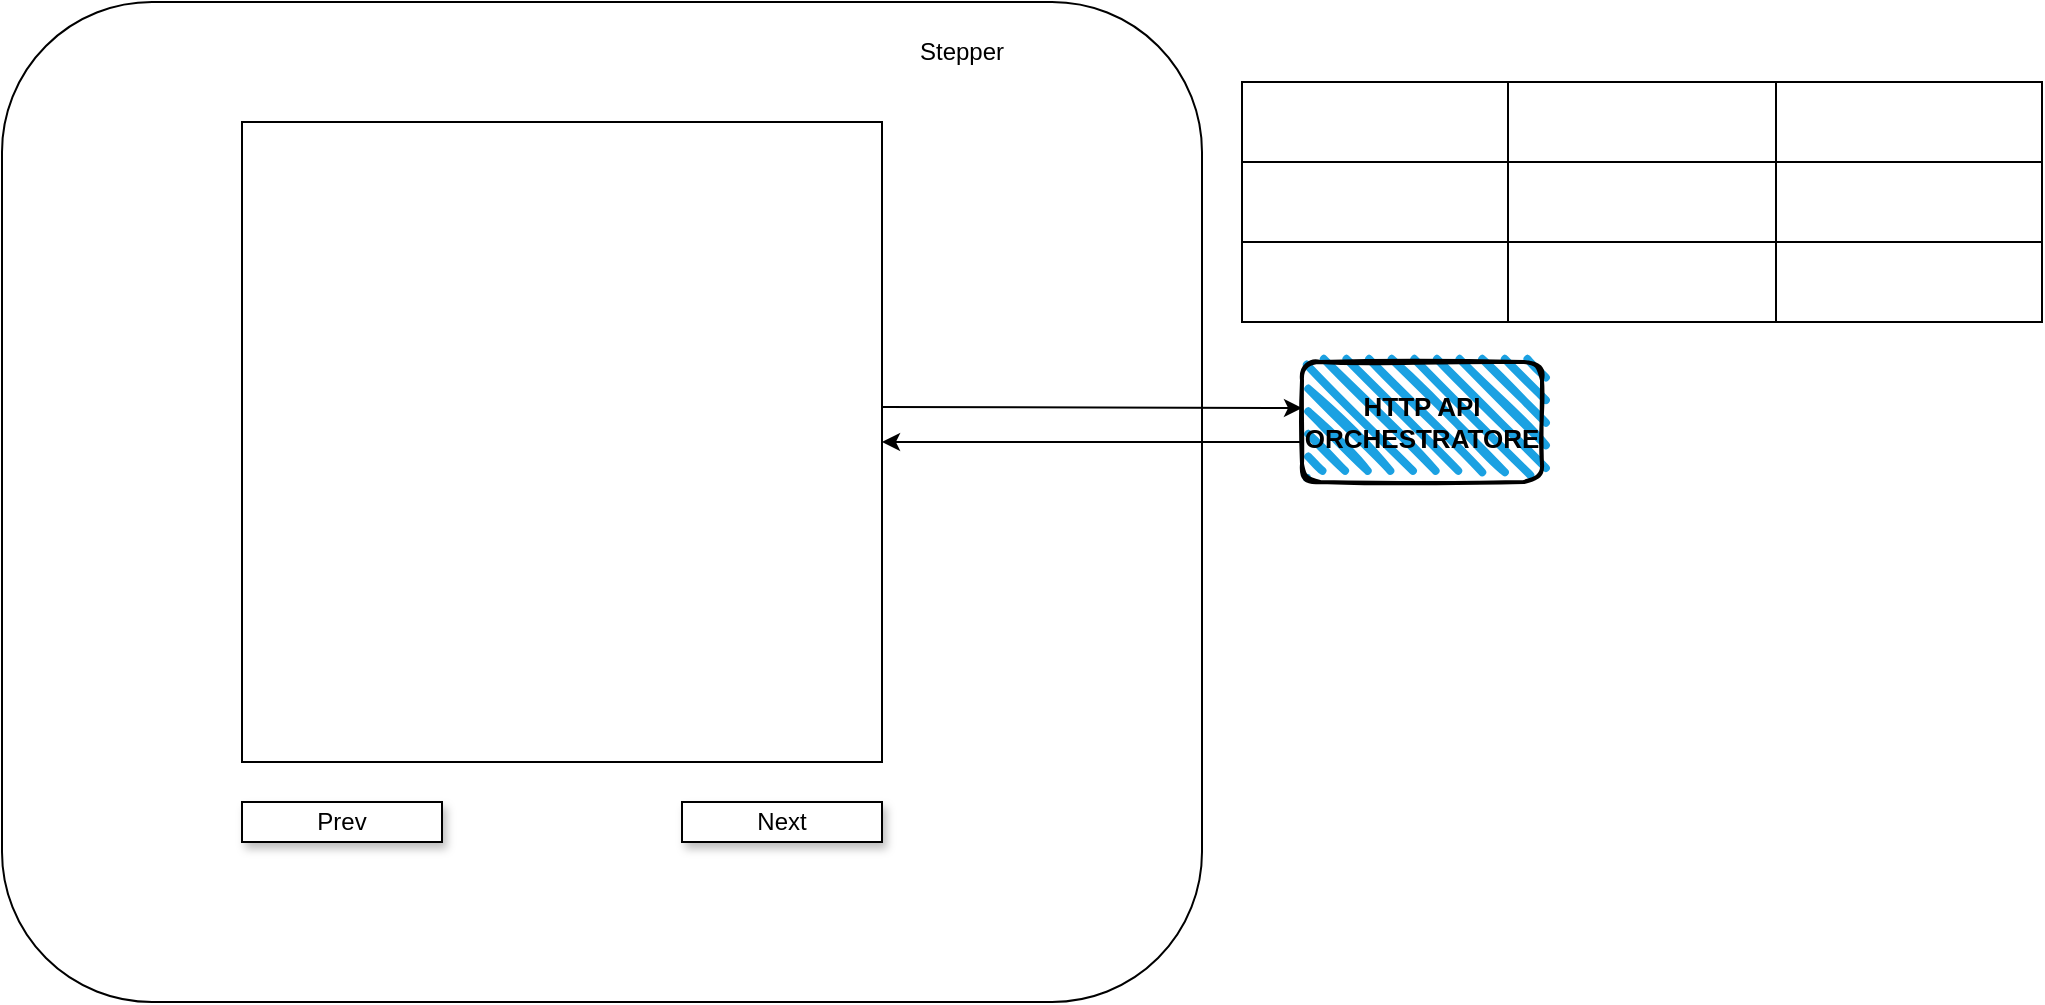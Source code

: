 <mxfile version="24.6.4" type="github">
  <diagram name="Pagina-1" id="C7_9IfkKeF7DStRpIM5F">
    <mxGraphModel dx="1183" dy="864" grid="1" gridSize="10" guides="1" tooltips="1" connect="1" arrows="1" fold="1" page="1" pageScale="1" pageWidth="827" pageHeight="1169" math="0" shadow="0">
      <root>
        <mxCell id="0" />
        <mxCell id="1" parent="0" />
        <mxCell id="YzpoUHX3hyA8Y1LbCeKg-5" value="" style="rounded=1;whiteSpace=wrap;html=1;" vertex="1" parent="1">
          <mxGeometry x="10" width="600" height="500" as="geometry" />
        </mxCell>
        <mxCell id="YzpoUHX3hyA8Y1LbCeKg-3" value="Prev" style="rounded=0;whiteSpace=wrap;html=1;shadow=1;" vertex="1" parent="1">
          <mxGeometry x="130" y="400" width="100" height="20" as="geometry" />
        </mxCell>
        <mxCell id="YzpoUHX3hyA8Y1LbCeKg-4" value="Next" style="rounded=0;whiteSpace=wrap;html=1;shadow=1;" vertex="1" parent="1">
          <mxGeometry x="350" y="400" width="100" height="20" as="geometry" />
        </mxCell>
        <mxCell id="YzpoUHX3hyA8Y1LbCeKg-6" value="Stepper" style="text;html=1;align=center;verticalAlign=middle;whiteSpace=wrap;rounded=0;" vertex="1" parent="1">
          <mxGeometry x="460" y="10" width="60" height="30" as="geometry" />
        </mxCell>
        <mxCell id="YzpoUHX3hyA8Y1LbCeKg-7" value="MFE" style="text;html=1;align=center;verticalAlign=middle;whiteSpace=wrap;rounded=0;" vertex="1" parent="1">
          <mxGeometry x="384" y="70" width="60" height="30" as="geometry" />
        </mxCell>
        <mxCell id="YzpoUHX3hyA8Y1LbCeKg-8" value="" style="endArrow=classic;html=1;rounded=0;" edge="1" parent="1">
          <mxGeometry width="50" height="50" relative="1" as="geometry">
            <mxPoint x="450" y="202.5" as="sourcePoint" />
            <mxPoint x="660" y="203" as="targetPoint" />
          </mxGeometry>
        </mxCell>
        <mxCell id="YzpoUHX3hyA8Y1LbCeKg-1" value="" style="whiteSpace=wrap;html=1;aspect=fixed;" vertex="1" parent="1">
          <mxGeometry x="130" y="60" width="320" height="320" as="geometry" />
        </mxCell>
        <mxCell id="YzpoUHX3hyA8Y1LbCeKg-9" value="" style="endArrow=classic;html=1;rounded=0;entryX=1;entryY=0.5;entryDx=0;entryDy=0;" edge="1" parent="1" target="YzpoUHX3hyA8Y1LbCeKg-1">
          <mxGeometry width="50" height="50" relative="1" as="geometry">
            <mxPoint x="660" y="220" as="sourcePoint" />
            <mxPoint x="670" y="210" as="targetPoint" />
          </mxGeometry>
        </mxCell>
        <mxCell id="YzpoUHX3hyA8Y1LbCeKg-10" value="&lt;b style=&quot;font-size: 13px;&quot;&gt;&lt;font style=&quot;font-size: 13px;&quot;&gt;HTTP API&lt;/font&gt;&lt;/b&gt;&lt;div style=&quot;font-size: 13px;&quot;&gt;&lt;b&gt;&lt;font style=&quot;font-size: 13px;&quot;&gt;ORCHESTRATORE&lt;/font&gt;&lt;/b&gt;&lt;/div&gt;" style="rounded=1;whiteSpace=wrap;html=1;strokeWidth=2;fillWeight=4;hachureGap=8;hachureAngle=45;fillColor=#1ba1e2;sketch=1;" vertex="1" parent="1">
          <mxGeometry x="660" y="180" width="120" height="60" as="geometry" />
        </mxCell>
        <mxCell id="YzpoUHX3hyA8Y1LbCeKg-11" value="" style="shape=table;startSize=0;container=1;collapsible=0;childLayout=tableLayout;fontSize=16;fillColor=default;" vertex="1" parent="1">
          <mxGeometry x="630" y="40" width="400" height="120" as="geometry" />
        </mxCell>
        <mxCell id="YzpoUHX3hyA8Y1LbCeKg-12" value="" style="shape=tableRow;horizontal=0;startSize=0;swimlaneHead=0;swimlaneBody=0;strokeColor=inherit;top=0;left=0;bottom=0;right=0;collapsible=0;dropTarget=0;fillColor=none;points=[[0,0.5],[1,0.5]];portConstraint=eastwest;fontSize=16;" vertex="1" parent="YzpoUHX3hyA8Y1LbCeKg-11">
          <mxGeometry width="400" height="40" as="geometry" />
        </mxCell>
        <mxCell id="YzpoUHX3hyA8Y1LbCeKg-13" value="" style="shape=partialRectangle;html=1;whiteSpace=wrap;connectable=0;strokeColor=inherit;overflow=hidden;fillColor=none;top=0;left=0;bottom=0;right=0;pointerEvents=1;fontSize=16;" vertex="1" parent="YzpoUHX3hyA8Y1LbCeKg-12">
          <mxGeometry width="133" height="40" as="geometry">
            <mxRectangle width="133" height="40" as="alternateBounds" />
          </mxGeometry>
        </mxCell>
        <mxCell id="YzpoUHX3hyA8Y1LbCeKg-14" value="" style="shape=partialRectangle;html=1;whiteSpace=wrap;connectable=0;strokeColor=inherit;overflow=hidden;fillColor=none;top=0;left=0;bottom=0;right=0;pointerEvents=1;fontSize=16;" vertex="1" parent="YzpoUHX3hyA8Y1LbCeKg-12">
          <mxGeometry x="133" width="134" height="40" as="geometry">
            <mxRectangle width="134" height="40" as="alternateBounds" />
          </mxGeometry>
        </mxCell>
        <mxCell id="YzpoUHX3hyA8Y1LbCeKg-15" value="" style="shape=partialRectangle;html=1;whiteSpace=wrap;connectable=0;strokeColor=inherit;overflow=hidden;fillColor=none;top=0;left=0;bottom=0;right=0;pointerEvents=1;fontSize=16;" vertex="1" parent="YzpoUHX3hyA8Y1LbCeKg-12">
          <mxGeometry x="267" width="133" height="40" as="geometry">
            <mxRectangle width="133" height="40" as="alternateBounds" />
          </mxGeometry>
        </mxCell>
        <mxCell id="YzpoUHX3hyA8Y1LbCeKg-16" value="" style="shape=tableRow;horizontal=0;startSize=0;swimlaneHead=0;swimlaneBody=0;strokeColor=inherit;top=0;left=0;bottom=0;right=0;collapsible=0;dropTarget=0;fillColor=none;points=[[0,0.5],[1,0.5]];portConstraint=eastwest;fontSize=16;" vertex="1" parent="YzpoUHX3hyA8Y1LbCeKg-11">
          <mxGeometry y="40" width="400" height="40" as="geometry" />
        </mxCell>
        <mxCell id="YzpoUHX3hyA8Y1LbCeKg-17" value="" style="shape=partialRectangle;html=1;whiteSpace=wrap;connectable=0;strokeColor=inherit;overflow=hidden;fillColor=none;top=0;left=0;bottom=0;right=0;pointerEvents=1;fontSize=16;" vertex="1" parent="YzpoUHX3hyA8Y1LbCeKg-16">
          <mxGeometry width="133" height="40" as="geometry">
            <mxRectangle width="133" height="40" as="alternateBounds" />
          </mxGeometry>
        </mxCell>
        <mxCell id="YzpoUHX3hyA8Y1LbCeKg-18" value="" style="shape=partialRectangle;html=1;whiteSpace=wrap;connectable=0;strokeColor=inherit;overflow=hidden;fillColor=none;top=0;left=0;bottom=0;right=0;pointerEvents=1;fontSize=16;" vertex="1" parent="YzpoUHX3hyA8Y1LbCeKg-16">
          <mxGeometry x="133" width="134" height="40" as="geometry">
            <mxRectangle width="134" height="40" as="alternateBounds" />
          </mxGeometry>
        </mxCell>
        <mxCell id="YzpoUHX3hyA8Y1LbCeKg-19" value="" style="shape=partialRectangle;html=1;whiteSpace=wrap;connectable=0;strokeColor=inherit;overflow=hidden;fillColor=none;top=0;left=0;bottom=0;right=0;pointerEvents=1;fontSize=16;" vertex="1" parent="YzpoUHX3hyA8Y1LbCeKg-16">
          <mxGeometry x="267" width="133" height="40" as="geometry">
            <mxRectangle width="133" height="40" as="alternateBounds" />
          </mxGeometry>
        </mxCell>
        <mxCell id="YzpoUHX3hyA8Y1LbCeKg-20" value="" style="shape=tableRow;horizontal=0;startSize=0;swimlaneHead=0;swimlaneBody=0;strokeColor=inherit;top=0;left=0;bottom=0;right=0;collapsible=0;dropTarget=0;fillColor=none;points=[[0,0.5],[1,0.5]];portConstraint=eastwest;fontSize=16;" vertex="1" parent="YzpoUHX3hyA8Y1LbCeKg-11">
          <mxGeometry y="80" width="400" height="40" as="geometry" />
        </mxCell>
        <mxCell id="YzpoUHX3hyA8Y1LbCeKg-21" value="" style="shape=partialRectangle;html=1;whiteSpace=wrap;connectable=0;strokeColor=inherit;overflow=hidden;fillColor=none;top=0;left=0;bottom=0;right=0;pointerEvents=1;fontSize=16;" vertex="1" parent="YzpoUHX3hyA8Y1LbCeKg-20">
          <mxGeometry width="133" height="40" as="geometry">
            <mxRectangle width="133" height="40" as="alternateBounds" />
          </mxGeometry>
        </mxCell>
        <mxCell id="YzpoUHX3hyA8Y1LbCeKg-22" value="" style="shape=partialRectangle;html=1;whiteSpace=wrap;connectable=0;strokeColor=inherit;overflow=hidden;fillColor=none;top=0;left=0;bottom=0;right=0;pointerEvents=1;fontSize=16;" vertex="1" parent="YzpoUHX3hyA8Y1LbCeKg-20">
          <mxGeometry x="133" width="134" height="40" as="geometry">
            <mxRectangle width="134" height="40" as="alternateBounds" />
          </mxGeometry>
        </mxCell>
        <mxCell id="YzpoUHX3hyA8Y1LbCeKg-23" value="" style="shape=partialRectangle;html=1;whiteSpace=wrap;connectable=0;strokeColor=inherit;overflow=hidden;fillColor=none;top=0;left=0;bottom=0;right=0;pointerEvents=1;fontSize=16;" vertex="1" parent="YzpoUHX3hyA8Y1LbCeKg-20">
          <mxGeometry x="267" width="133" height="40" as="geometry">
            <mxRectangle width="133" height="40" as="alternateBounds" />
          </mxGeometry>
        </mxCell>
      </root>
    </mxGraphModel>
  </diagram>
</mxfile>

